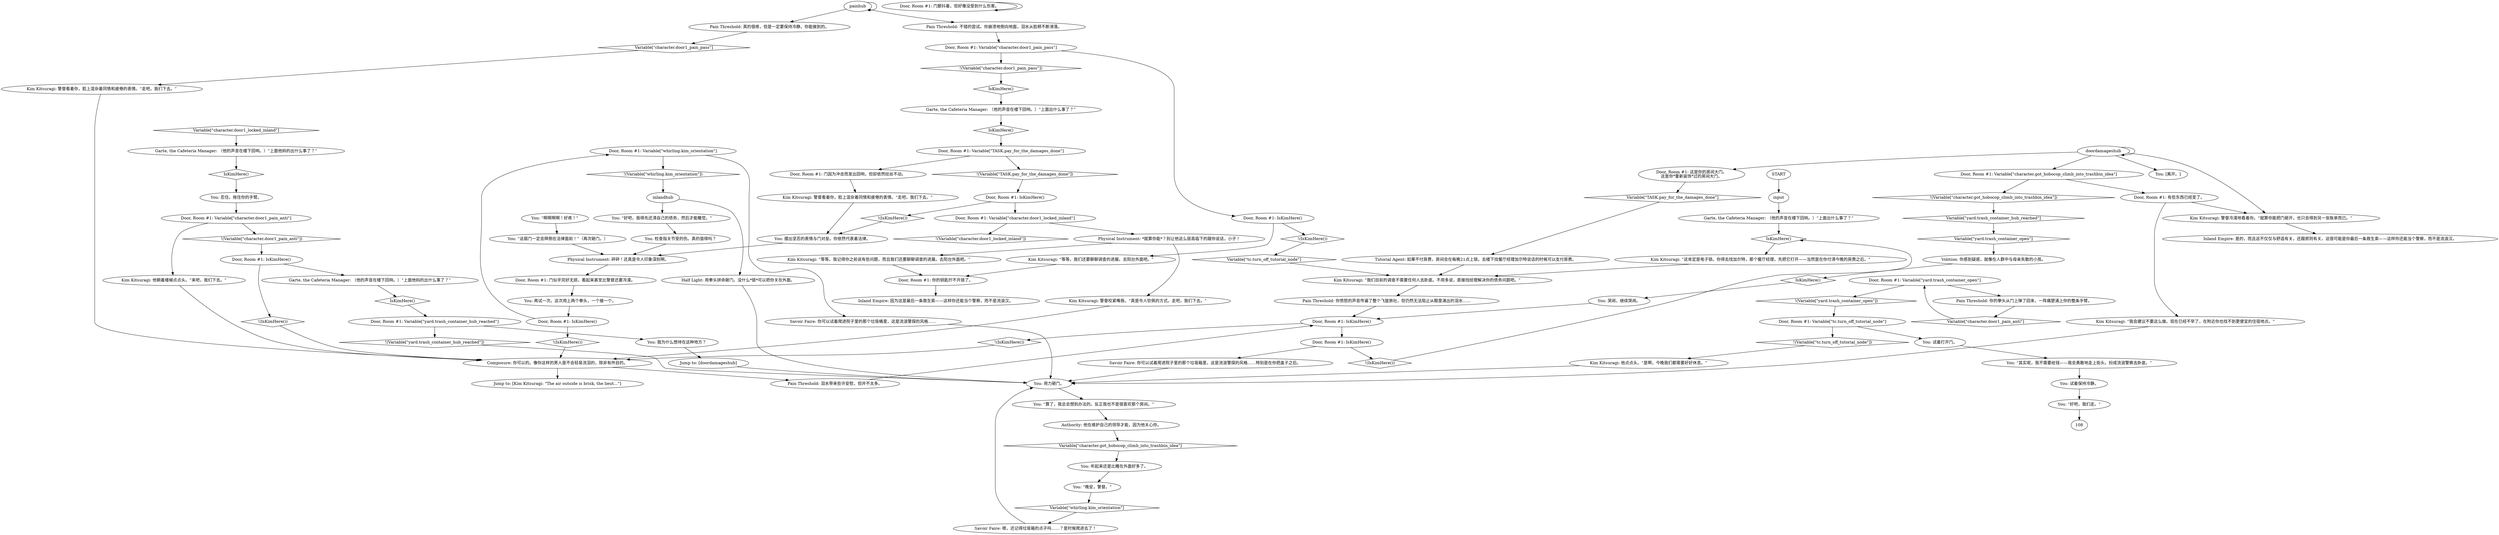 # WHIRLING F2 / TEQUILA DOOR
# The dialogue between you and the door to your room. It is locked unless you've paid for damages.
# ==================================================
digraph G {
	  0 [label="START"];
	  1 [label="input"];
	  2 [label="You: “啊啊啊啊！好疼！”"];
	  3 [label="Pain Threshold: 不错的尝试。你崩溃地倒向地面，泪水从脸颊不断滑落。"];
	  4 [label="Pain Threshold: 泪水带来些许安慰，但并不太多。"];
	  5 [label="Door, Room #1: Variable[\"character.door1_pain_anti\"]"];
	  6 [label="Variable[\"character.door1_pain_anti\"]", shape=diamond];
	  7 [label="!(Variable[\"character.door1_pain_anti\"])", shape=diamond];
	  8 [label="Kim Kitsuragi: 他朝着楼梯点点头。“来吧，我们下去。”"];
	  9 [label="Kim Kitsuragi: “这肯定是电子锁。你得去找加尔特，那个餐厅经理，先把它打开——当然是在你付清今晚的房费之后。”"];
	  10 [label="You: 哭闹，继续哭闹。"];
	  11 [label="Door, Room #1: Variable[\"character.door1_pain_pass\"]"];
	  12 [label="Variable[\"character.door1_pain_pass\"]", shape=diamond];
	  13 [label="!(Variable[\"character.door1_pain_pass\"])", shape=diamond];
	  14 [label="Door, Room #1: IsKimHere()"];
	  15 [label="IsKimHere()", shape=diamond];
	  16 [label="!(IsKimHere())", shape=diamond];
	  17 [label="Kim Kitsuragi: “等等。我们还要聊聊调查的进展。去阳台外面吧。”"];
	  18 [label="inlandhub"];
	  19 [label="Garte, the Cafeteria Manager: （他的声音在楼下回响。）“上面他妈的出什么事了？”"];
	  20 [label="Door, Room #1: IsKimHere()"];
	  21 [label="IsKimHere()", shape=diamond];
	  22 [label="!(IsKimHere())", shape=diamond];
	  23 [label="Door, Room #1: IsKimHere()"];
	  24 [label="IsKimHere()", shape=diamond];
	  25 [label="!(IsKimHere())", shape=diamond];
	  26 [label="Savoir Faire: 你可以试着爬进院子里的那个垃圾箱里，这是流浪警探的风格……特别是在你把盖子之后。"];
	  27 [label="Door, Room #1: Variable[\"tc.turn_off_tutorial_node\"]"];
	  28 [label="Variable[\"tc.turn_off_tutorial_node\"]", shape=diamond];
	  29 [label="!(Variable[\"tc.turn_off_tutorial_node\"])", shape=diamond];
	  30 [label="You: 试着打开门。"];
	  31 [label="Kim Kitsuragi: “我会建议不要这么做。现在已经不早了，在附近你也找不到更便宜的住宿地点。”"];
	  32 [label="Authority: 他在维护自己的领导才能，因为他关心你。"];
	  33 [label="Pain Threshold: 你愤怒的声音传遍了整个飞旋旅社，但仍然无法阻止从眼里涌出的泪水……"];
	  34 [label="You: “这扇门一定会拜倒在法律面前！”（再次砸门。）"];
	  35 [label="Kim Kitsuragi: 警督咬紧嘴唇。“真是令人钦佩的方式。走吧，我们下去。”"];
	  36 [label="Door, Room #1: Variable[\"TASK.pay_for_the_damages_done\"]"];
	  37 [label="Variable[\"TASK.pay_for_the_damages_done\"]", shape=diamond];
	  38 [label="!(Variable[\"TASK.pay_for_the_damages_done\"])", shape=diamond];
	  39 [label="Door, Room #1: 门因为冲击而发出回响，但却依然纹丝不动。"];
	  40 [label="You: “算了，我总会想到办法的。反正我也不是很喜欢那个房间。”"];
	  41 [label="Door, Room #1: 这是你的房间大门。\n这是你*重新装饰*过的房间大门。"];
	  42 [label="Garte, the Cafeteria Manager: （他的声音在楼下回响。）“上面出什么事了？”"];
	  43 [label="Physical Instrument: 砰砰！还真是令人印象深刻啊。"];
	  44 [label="Door, Room #1: 门颤抖着，但好像没受到什么伤害。"];
	  45 [label="Door, Room #1: IsKimHere()"];
	  46 [label="IsKimHere()", shape=diamond];
	  47 [label="!(IsKimHere())", shape=diamond];
	  48 [label="Door, Room #1: Variable[\"whirling.kim_orientation\"]"];
	  49 [label="Variable[\"whirling.kim_orientation\"]", shape=diamond];
	  50 [label="!(Variable[\"whirling.kim_orientation\"])", shape=diamond];
	  51 [label="Savoir Faire: 你可以试着爬进院子里的那个垃圾桶里，这是流浪警探的风格……"];
	  52 [label="Volition: 你感到疑惑，就像在人群中与母亲失散的小孩。"];
	  53 [label="Inland Empire: 因为这是最后一条救生索——这样你还能当个警察，而不是流浪汉。"];
	  54 [label="Jump to: [doordamageshub]"];
	  55 [label="Composure: 你可以的。像你这样的男人是不会轻易流泪的，除非有所目的。"];
	  56 [label="You: “好吧，我们走。”"];
	  57 [label="Door, Room #1: 你的钥匙拧不开锁了。"];
	  58 [label="You: “其实呢，我不需要给钱——我会勇敢地走上街头。扮成流浪警察去卧底。”"];
	  59 [label="You: [离开。]"];
	  60 [label="Kim Kitsuragi: 警督冷漠地看着你。“就算你能把门砸开，也只会得到另一张账单而已。”"];
	  61 [label="Garte, the Cafeteria Manager: （他的声音在楼下回响。）“上面出什么事了？”"];
	  62 [label="Door, Room #1: 门似乎完好无损，看起来甚至比警督还要冷漠。"];
	  63 [label="Inland Empire: 是的，而且这不仅仅与舒适有关，还跟原则有关。这很可能是你最后一条救生索——这样你还能当个警察，而不是流浪汉。"];
	  64 [label="You: “晚安，警督。”"];
	  65 [label="Tutorial Agent: 如果不付房费，房间会在每晚21点上锁。去楼下找餐厅经理加尔特说话的时候可以支付房费。"];
	  66 [label="Kim Kitsuragi: 他点点头。“是啊，今晚我们都需要好好休息。”"];
	  67 [label="You: 检查指关节受的伤。真的值得吗？"];
	  68 [label="Kim Kitsuragi: “等等。我记得你之前说有些问题，而且我们还要聊聊调查的进展。去阳台外面吧。”"];
	  69 [label="Savoir Faire: 嗯，还记得垃圾箱的点子吗……？是时候爬进去了！"];
	  70 [label="You: 听起来还是比睡在外面好多了。"];
	  71 [label="Half Light: 用拳头拼命砸门。没什么*锁*可以把你关在外面。"];
	  72 [label="Kim Kitsuragi: “我们目前的调查不需要任何人去卧底。不用多说，直接找经理解决你的债务问题吧。”"];
	  73 [label="You: 试着保持冷静。"];
	  74 [label="Pain Threshold: 真的很疼，但是一定要保持冷静。你能做到的。"];
	  75 [label="Door, Room #1: IsKimHere()"];
	  76 [label="IsKimHere()", shape=diamond];
	  77 [label="!(IsKimHere())", shape=diamond];
	  78 [label="Garte, the Cafeteria Manager: （他的声音在楼下回响。）“上面他妈的出什么事了？”"];
	  79 [label="Kim Kitsuragi: 警督看着你，脸上混杂着同情和疲倦的表情。“走吧，我们下去。”"];
	  80 [label="Door, Room #1: Variable[\"yard.trash_container_hub_reached\"]"];
	  81 [label="Variable[\"yard.trash_container_hub_reached\"]", shape=diamond];
	  82 [label="!(Variable[\"yard.trash_container_hub_reached\"])", shape=diamond];
	  83 [label="You: 我为什么想待在这种地方？"];
	  84 [label="You: “好吧，我得先还清自己的债务，然后才能睡觉。”"];
	  85 [label="doordamageshub"];
	  86 [label="You: 用力砸门。"];
	  87 [label="Door, Room #1: Variable[\"character.got_hobocop_climb_into_trashbin_idea\"]"];
	  88 [label="Variable[\"character.got_hobocop_climb_into_trashbin_idea\"]", shape=diamond];
	  89 [label="!(Variable[\"character.got_hobocop_climb_into_trashbin_idea\"])", shape=diamond];
	  90 [label="Door, Room #1: 有些东西已经变了。"];
	  91 [label="Door, Room #1: IsKimHere()"];
	  92 [label="IsKimHere()", shape=diamond];
	  93 [label="!(IsKimHere())", shape=diamond];
	  94 [label="Door, Room #1: Variable[\"character.door1_locked_inland\"]"];
	  95 [label="Variable[\"character.door1_locked_inland\"]", shape=diamond];
	  96 [label="!(Variable[\"character.door1_locked_inland\"])", shape=diamond];
	  97 [label="Physical Instrument: *就算你能*？别让他这么居高临下的跟你说话，小子！"];
	  98 [label="You: 再试一次。这次用上两个拳头，一个接一个。"];
	  99 [label="Kim Kitsuragi: 警督看着你，脸上混杂着同情和疲倦的表情。“走吧，我们下去。”"];
	  100 [label="You: 忍住。拖住你的手臂。"];
	  101 [label="painhub"];
	  102 [label="Door, Room #1: Variable[\"yard.trash_container_open\"]"];
	  103 [label="Variable[\"yard.trash_container_open\"]", shape=diamond];
	  104 [label="!(Variable[\"yard.trash_container_open\"])", shape=diamond];
	  105 [label="Pain Threshold: 你的拳头从门上弹了回来，一阵痛楚涌上你的整条手臂。"];
	  106 [label="You: 摆出坚忍的表情与门对垒。你依然代表着法律。"];
	  107 [label="Jump to: [Kim Kitsuragi: \"The air outside is brisk, the lieut...\"]"];
	  0 -> 1
	  1 -> 42
	  2 -> 34
	  3 -> 11
	  4 -> 20
	  5 -> 8
	  5 -> 7
	  6 -> 102
	  7 -> 75
	  8 -> 55
	  9 -> 72
	  10 -> 20
	  11 -> 13
	  11 -> 14
	  12 -> 99
	  13 -> 24
	  14 -> 16
	  14 -> 17
	  15 -> 10
	  16 -> 28
	  17 -> 57
	  18 -> 84
	  18 -> 71
	  19 -> 76
	  20 -> 22
	  20 -> 23
	  21 -> 9
	  22 -> 55
	  23 -> 25
	  23 -> 26
	  24 -> 61
	  25 -> 21
	  26 -> 86
	  27 -> 29
	  27 -> 30
	  28 -> 72
	  29 -> 66
	  30 -> 58
	  31 -> 86
	  32 -> 88
	  33 -> 20
	  34 -> 43
	  35 -> 55
	  36 -> 38
	  36 -> 39
	  37 -> 65
	  38 -> 91
	  39 -> 79
	  40 -> 32
	  41 -> 37
	  42 -> 21
	  43 -> 62
	  44 -> 44
	  45 -> 48
	  45 -> 47
	  46 -> 36
	  47 -> 55
	  48 -> 50
	  48 -> 51
	  49 -> 69
	  50 -> 18
	  51 -> 86
	  52 -> 15
	  54 -> 86
	  55 -> 107
	  55 -> 4
	  56 -> 108
	  57 -> 53
	  58 -> 73
	  60 -> 63
	  61 -> 46
	  62 -> 98
	  64 -> 49
	  65 -> 72
	  66 -> 86
	  67 -> 43
	  68 -> 57
	  69 -> 86
	  70 -> 64
	  71 -> 86
	  72 -> 33
	  73 -> 56
	  74 -> 12
	  75 -> 77
	  75 -> 78
	  76 -> 100
	  77 -> 55
	  78 -> 92
	  79 -> 106
	  80 -> 82
	  80 -> 83
	  81 -> 103
	  82 -> 86
	  83 -> 54
	  84 -> 67
	  85 -> 41
	  85 -> 85
	  85 -> 87
	  85 -> 59
	  85 -> 60
	  86 -> 40
	  87 -> 89
	  87 -> 90
	  88 -> 70
	  89 -> 81
	  90 -> 60
	  90 -> 31
	  91 -> 93
	  91 -> 94
	  92 -> 80
	  93 -> 106
	  94 -> 96
	  94 -> 97
	  95 -> 19
	  97 -> 35
	  97 -> 68
	  98 -> 45
	  99 -> 55
	  100 -> 5
	  101 -> 74
	  101 -> 3
	  101 -> 101
	  102 -> 104
	  102 -> 105
	  103 -> 52
	  104 -> 27
	  105 -> 6
	  106 -> 43
}

